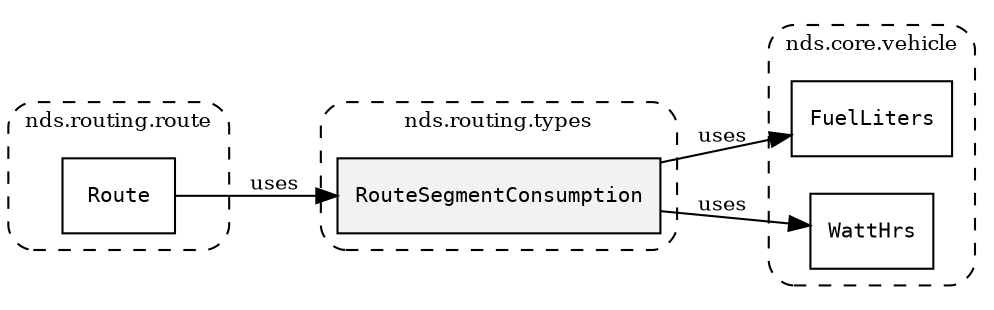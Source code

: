 /**
 * This dot file creates symbol collaboration diagram for RouteSegmentConsumption.
 */
digraph ZSERIO
{
    node [shape=box, fontsize=10];
    rankdir="LR";
    fontsize=10;
    tooltip="RouteSegmentConsumption collaboration diagram";

    subgraph "cluster_nds.routing.types"
    {
        style="dashed, rounded";
        label="nds.routing.types";
        tooltip="Package nds.routing.types";
        href="../../../content/packages/nds.routing.types.html#Package-nds-routing-types";
        target="_parent";

        "RouteSegmentConsumption" [style="filled", fillcolor="#0000000D", target="_parent", label=<<font face="monospace"><table align="center" border="0" cellspacing="0" cellpadding="0"><tr><td href="../../../content/packages/nds.routing.types.html#Structure-RouteSegmentConsumption" title="Structure defined in nds.routing.types">RouteSegmentConsumption</td></tr></table></font>>];
    }

    subgraph "cluster_nds.core.vehicle"
    {
        style="dashed, rounded";
        label="nds.core.vehicle";
        tooltip="Package nds.core.vehicle";
        href="../../../content/packages/nds.core.vehicle.html#Package-nds-core-vehicle";
        target="_parent";

        "FuelLiters" [target="_parent", label=<<font face="monospace"><table align="center" border="0" cellspacing="0" cellpadding="0"><tr><td href="../../../content/packages/nds.core.vehicle.html#Subtype-FuelLiters" title="Subtype defined in nds.core.vehicle">FuelLiters</td></tr></table></font>>];
        "WattHrs" [target="_parent", label=<<font face="monospace"><table align="center" border="0" cellspacing="0" cellpadding="0"><tr><td href="../../../content/packages/nds.core.vehicle.html#Subtype-WattHrs" title="Subtype defined in nds.core.vehicle">WattHrs</td></tr></table></font>>];
    }

    subgraph "cluster_nds.routing.route"
    {
        style="dashed, rounded";
        label="nds.routing.route";
        tooltip="Package nds.routing.route";
        href="../../../content/packages/nds.routing.route.html#Package-nds-routing-route";
        target="_parent";

        "Route" [target="_parent", label=<<font face="monospace"><table align="center" border="0" cellspacing="0" cellpadding="0"><tr><td href="../../../content/packages/nds.routing.route.html#Structure-Route" title="Structure defined in nds.routing.route">Route</td></tr></table></font>>];
    }

    "RouteSegmentConsumption" -> "FuelLiters" [label="uses", fontsize=10];
    "RouteSegmentConsumption" -> "WattHrs" [label="uses", fontsize=10];
    "Route" -> "RouteSegmentConsumption" [label="uses", fontsize=10];
}
